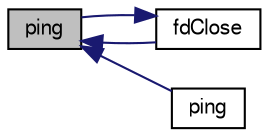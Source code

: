 digraph "ping"
{
  bgcolor="transparent";
  edge [fontname="FreeSans",fontsize="10",labelfontname="FreeSans",labelfontsize="10"];
  node [fontname="FreeSans",fontsize="10",shape=record];
  rankdir="LR";
  Node107336 [label="ping",height=0.2,width=0.4,color="black", fillcolor="grey75", style="filled", fontcolor="black"];
  Node107336 -> Node107337 [dir="back",color="midnightblue",fontsize="10",style="solid",fontname="FreeSans"];
  Node107337 [label="fdClose",height=0.2,width=0.4,color="black",URL="$a21124.html#a629de249b9daed92c3aa9d16fee30ffb",tooltip="Close file descriptor. "];
  Node107337 -> Node107336 [dir="back",color="midnightblue",fontsize="10",style="solid",fontname="FreeSans"];
  Node107336 -> Node107338 [dir="back",color="midnightblue",fontsize="10",style="solid",fontname="FreeSans"];
  Node107338 [label="ping",height=0.2,width=0.4,color="black",URL="$a21124.html#a5713ff782923026cd214e4541e13fa55",tooltip="Check if machine is up by pinging port 22 (ssh) and 222 (rsh) "];
}
